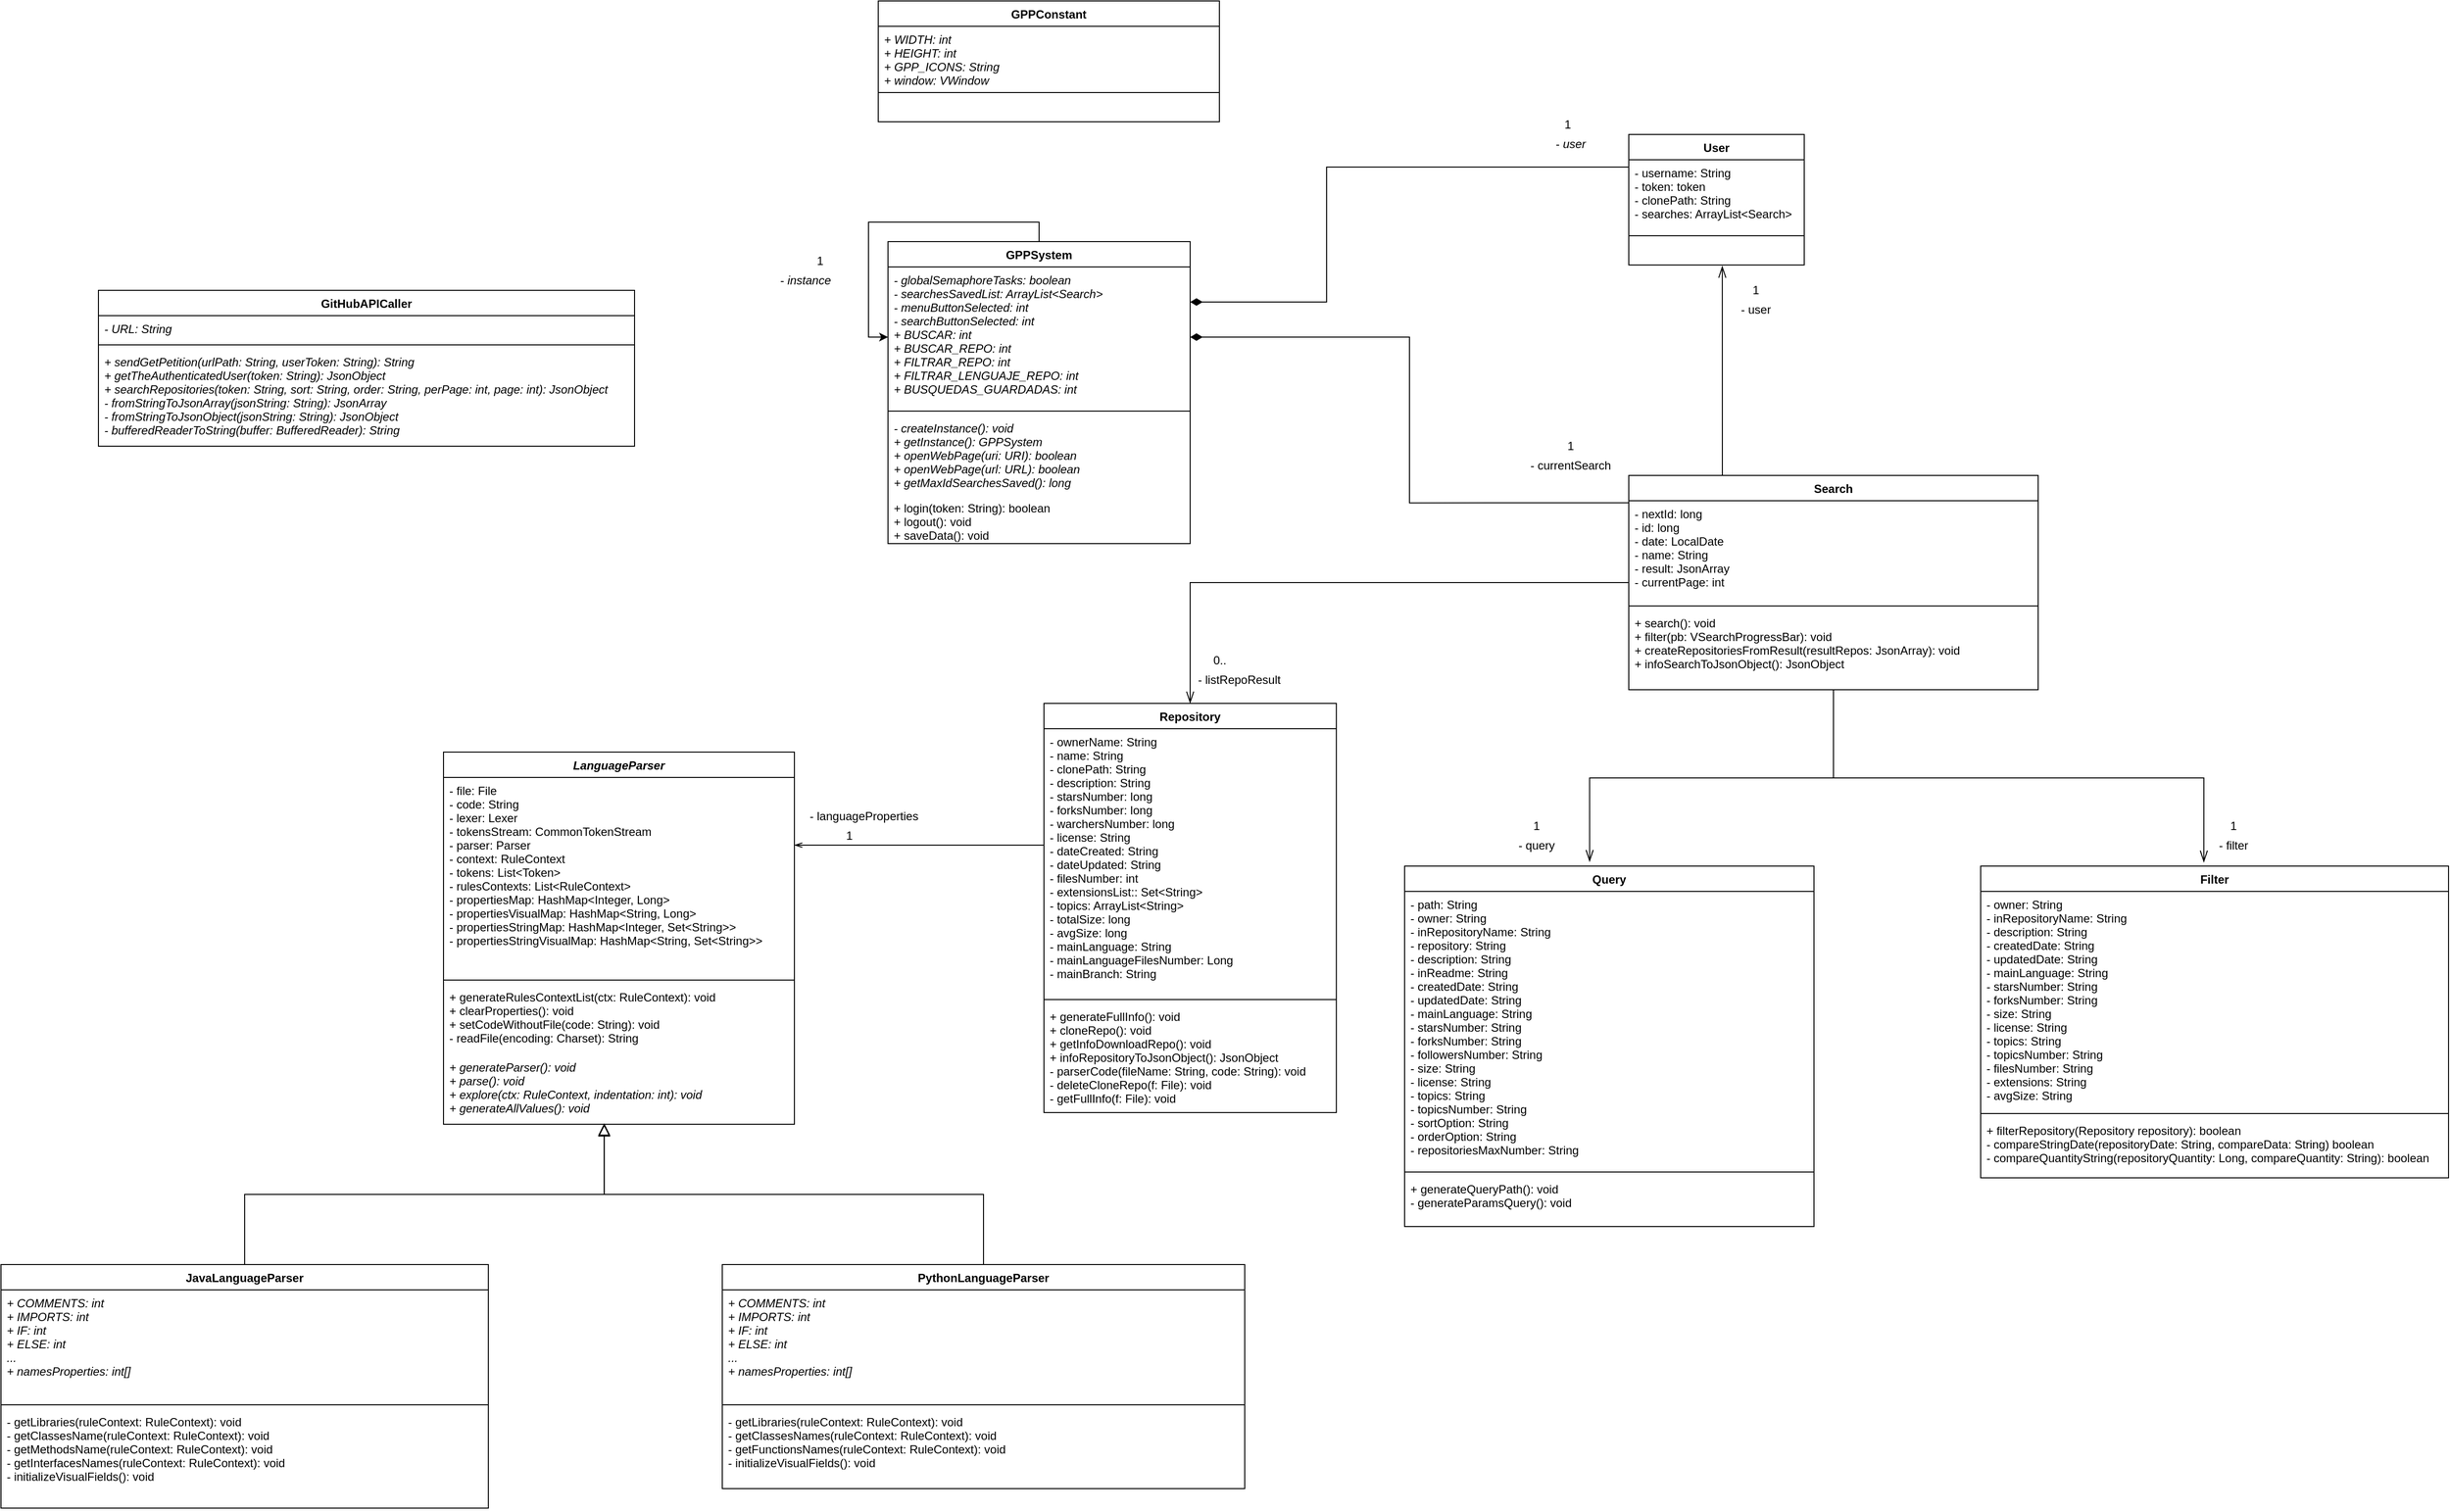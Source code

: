 <mxfile version="18.1.2" type="device"><diagram id="zgPTPG28dwGUit9mS2fD" name="Page-1"><mxGraphModel dx="2249" dy="2074" grid="1" gridSize="10" guides="1" tooltips="1" connect="1" arrows="1" fold="1" page="1" pageScale="1" pageWidth="827" pageHeight="1169" math="0" shadow="0"><root><mxCell id="0"/><mxCell id="1" parent="0"/><mxCell id="E3gFuBUqyBlganyWl93o-1" value="GPPSystem" style="swimlane;fontStyle=1;align=center;verticalAlign=top;childLayout=stackLayout;horizontal=1;startSize=26;horizontalStack=0;resizeParent=1;resizeParentMax=0;resizeLast=0;collapsible=1;marginBottom=0;" parent="1" vertex="1"><mxGeometry x="120" y="50" width="310" height="310" as="geometry"/></mxCell><mxCell id="E3gFuBUqyBlganyWl93o-2" value="- globalSemaphoreTasks: boolean&#10;- searchesSavedList: ArrayList&lt;Search&gt;&#10;- menuButtonSelected: int&#10;- searchButtonSelected: int&#10;+ BUSCAR: int&#10;+ BUSCAR_REPO: int&#10;+ FILTRAR_REPO: int&#10;+ FILTRAR_LENGUAJE_REPO: int&#10;+ BUSQUEDAS_GUARDADAS: int" style="text;strokeColor=none;fillColor=none;align=left;verticalAlign=top;spacingLeft=4;spacingRight=4;overflow=hidden;rotatable=0;points=[[0,0.5],[1,0.5]];portConstraint=eastwest;fontStyle=2" parent="E3gFuBUqyBlganyWl93o-1" vertex="1"><mxGeometry y="26" width="310" height="144" as="geometry"/></mxCell><mxCell id="E3gFuBUqyBlganyWl93o-3" value="" style="line;strokeWidth=1;fillColor=none;align=left;verticalAlign=middle;spacingTop=-1;spacingLeft=3;spacingRight=3;rotatable=0;labelPosition=right;points=[];portConstraint=eastwest;" parent="E3gFuBUqyBlganyWl93o-1" vertex="1"><mxGeometry y="170" width="310" height="8" as="geometry"/></mxCell><mxCell id="E3gFuBUqyBlganyWl93o-4" value="- createInstance(): void&#10;+ getInstance(): GPPSystem&#10;+ openWebPage(uri: URI): boolean&#10;+ openWebPage(url: URL): boolean&#10;+ getMaxIdSearchesSaved(): long" style="text;strokeColor=none;fillColor=none;align=left;verticalAlign=top;spacingLeft=4;spacingRight=4;overflow=hidden;rotatable=0;points=[[0,0.5],[1,0.5]];portConstraint=eastwest;fontStyle=2" parent="E3gFuBUqyBlganyWl93o-1" vertex="1"><mxGeometry y="178" width="310" height="82" as="geometry"/></mxCell><mxCell id="KXOSwfJwveMOK6G_qWiQ-5" style="edgeStyle=orthogonalEdgeStyle;rounded=0;orthogonalLoop=1;jettySize=auto;html=1;" parent="E3gFuBUqyBlganyWl93o-1" source="E3gFuBUqyBlganyWl93o-1" target="E3gFuBUqyBlganyWl93o-2" edge="1"><mxGeometry relative="1" as="geometry"/></mxCell><mxCell id="KXOSwfJwveMOK6G_qWiQ-14" value="+ login(token: String): boolean&#10;+ logout(): void&#10;+ saveData(): void" style="text;strokeColor=none;fillColor=none;align=left;verticalAlign=top;spacingLeft=4;spacingRight=4;overflow=hidden;rotatable=0;points=[[0,0.5],[1,0.5]];portConstraint=eastwest;fontStyle=0" parent="E3gFuBUqyBlganyWl93o-1" vertex="1"><mxGeometry y="260" width="310" height="50" as="geometry"/></mxCell><mxCell id="E3gFuBUqyBlganyWl93o-5" value="GitHubAPICaller" style="swimlane;fontStyle=1;align=center;verticalAlign=top;childLayout=stackLayout;horizontal=1;startSize=26;horizontalStack=0;resizeParent=1;resizeParentMax=0;resizeLast=0;collapsible=1;marginBottom=0;" parent="1" vertex="1"><mxGeometry x="-690" y="100" width="550" height="160" as="geometry"/></mxCell><mxCell id="E3gFuBUqyBlganyWl93o-6" value="- URL: String" style="text;strokeColor=none;fillColor=none;align=left;verticalAlign=top;spacingLeft=4;spacingRight=4;overflow=hidden;rotatable=0;points=[[0,0.5],[1,0.5]];portConstraint=eastwest;fontStyle=2" parent="E3gFuBUqyBlganyWl93o-5" vertex="1"><mxGeometry y="26" width="550" height="26" as="geometry"/></mxCell><mxCell id="E3gFuBUqyBlganyWl93o-7" value="" style="line;strokeWidth=1;fillColor=none;align=left;verticalAlign=middle;spacingTop=-1;spacingLeft=3;spacingRight=3;rotatable=0;labelPosition=right;points=[];portConstraint=eastwest;" parent="E3gFuBUqyBlganyWl93o-5" vertex="1"><mxGeometry y="52" width="550" height="8" as="geometry"/></mxCell><mxCell id="E3gFuBUqyBlganyWl93o-8" value="+ sendGetPetition(urlPath: String, userToken: String): String&#10;+ getTheAuthenticatedUser(token: String): JsonObject&#10;+ searchRepositories(token: String, sort: String, order: String, perPage: int, page: int): JsonObject&#10;- fromStringToJsonArray(jsonString: String): JsonArray&#10;- fromStringToJsonObject(jsonString: String): JsonObject&#10;- bufferedReaderToString(buffer: BufferedReader): String" style="text;strokeColor=none;fillColor=none;align=left;verticalAlign=top;spacingLeft=4;spacingRight=4;overflow=hidden;rotatable=0;points=[[0,0.5],[1,0.5]];portConstraint=eastwest;fontStyle=2" parent="E3gFuBUqyBlganyWl93o-5" vertex="1"><mxGeometry y="60" width="550" height="100" as="geometry"/></mxCell><mxCell id="E3gFuBUqyBlganyWl93o-9" value="LanguageParser" style="swimlane;fontStyle=3;align=center;verticalAlign=top;childLayout=stackLayout;horizontal=1;startSize=26;horizontalStack=0;resizeParent=1;resizeParentMax=0;resizeLast=0;collapsible=1;marginBottom=0;" parent="1" vertex="1"><mxGeometry x="-336" y="574" width="360" height="382" as="geometry"/></mxCell><mxCell id="E3gFuBUqyBlganyWl93o-10" value="- file: File&#10;- code: String&#10;- lexer: Lexer&#10;- tokensStream: CommonTokenStream&#10;- parser: Parser&#10;- context: RuleContext&#10;- tokens: List&lt;Token&gt;&#10;- rulesContexts: List&lt;RuleContext&gt;&#10;- propertiesMap: HashMap&lt;Integer, Long&gt;&#10;- propertiesVisualMap: HashMap&lt;String, Long&gt;&#10;- propertiesStringMap: HashMap&lt;Integer, Set&lt;String&gt;&gt;&#10;- propertiesStringVisualMap: HashMap&lt;String, Set&lt;String&gt;&gt;" style="text;strokeColor=none;fillColor=none;align=left;verticalAlign=top;spacingLeft=4;spacingRight=4;overflow=hidden;rotatable=0;points=[[0,0.5],[1,0.5]];portConstraint=eastwest;" parent="E3gFuBUqyBlganyWl93o-9" vertex="1"><mxGeometry y="26" width="360" height="204" as="geometry"/></mxCell><mxCell id="E3gFuBUqyBlganyWl93o-11" value="" style="line;strokeWidth=1;fillColor=none;align=left;verticalAlign=middle;spacingTop=-1;spacingLeft=3;spacingRight=3;rotatable=0;labelPosition=right;points=[];portConstraint=eastwest;" parent="E3gFuBUqyBlganyWl93o-9" vertex="1"><mxGeometry y="230" width="360" height="8" as="geometry"/></mxCell><mxCell id="1-1cmu_GPOBVhVovSgyz-1" value="+ generateRulesContextList(ctx: RuleContext): void&#10;+ clearProperties(): void&#10;+ setCodeWithoutFile(code: String): void&#10;- readFile(encoding: Charset): String" style="text;strokeColor=none;fillColor=none;align=left;verticalAlign=top;spacingLeft=4;spacingRight=4;overflow=hidden;rotatable=0;points=[[0,0.5],[1,0.5]];portConstraint=eastwest;" vertex="1" parent="E3gFuBUqyBlganyWl93o-9"><mxGeometry y="238" width="360" height="72" as="geometry"/></mxCell><mxCell id="E3gFuBUqyBlganyWl93o-12" value="+ generateParser(): void&#10;+ parse(): void&#10;+ explore(ctx: RuleContext, indentation: int): void&#10;+ generateAllValues(): void" style="text;strokeColor=none;fillColor=none;align=left;verticalAlign=top;spacingLeft=4;spacingRight=4;overflow=hidden;rotatable=0;points=[[0,0.5],[1,0.5]];portConstraint=eastwest;fontStyle=2" parent="E3gFuBUqyBlganyWl93o-9" vertex="1"><mxGeometry y="310" width="360" height="72" as="geometry"/></mxCell><mxCell id="1-1cmu_GPOBVhVovSgyz-2" style="edgeStyle=orthogonalEdgeStyle;rounded=0;orthogonalLoop=1;jettySize=auto;html=1;entryX=0.458;entryY=0.986;entryDx=0;entryDy=0;entryPerimeter=0;endArrow=block;endFill=0;endSize=10;" edge="1" parent="1" source="E3gFuBUqyBlganyWl93o-13" target="E3gFuBUqyBlganyWl93o-12"><mxGeometry relative="1" as="geometry"/></mxCell><mxCell id="E3gFuBUqyBlganyWl93o-13" value="JavaLanguageParser" style="swimlane;fontStyle=1;align=center;verticalAlign=top;childLayout=stackLayout;horizontal=1;startSize=26;horizontalStack=0;resizeParent=1;resizeParentMax=0;resizeLast=0;collapsible=1;marginBottom=0;" parent="1" vertex="1"><mxGeometry x="-790" y="1100" width="500" height="250" as="geometry"/></mxCell><mxCell id="E3gFuBUqyBlganyWl93o-14" value="+ COMMENTS: int&#10;+ IMPORTS: int&#10;+ IF: int&#10;+ ELSE: int&#10;...&#10;+ namesProperties: int[]" style="text;strokeColor=none;fillColor=none;align=left;verticalAlign=top;spacingLeft=4;spacingRight=4;overflow=hidden;rotatable=0;points=[[0,0.5],[1,0.5]];portConstraint=eastwest;fontStyle=2" parent="E3gFuBUqyBlganyWl93o-13" vertex="1"><mxGeometry y="26" width="500" height="114" as="geometry"/></mxCell><mxCell id="E3gFuBUqyBlganyWl93o-15" value="" style="line;strokeWidth=1;fillColor=none;align=left;verticalAlign=middle;spacingTop=-1;spacingLeft=3;spacingRight=3;rotatable=0;labelPosition=right;points=[];portConstraint=eastwest;" parent="E3gFuBUqyBlganyWl93o-13" vertex="1"><mxGeometry y="140" width="500" height="8" as="geometry"/></mxCell><mxCell id="E3gFuBUqyBlganyWl93o-16" value="- getLibraries(ruleContext: RuleContext): void&#10;- getClassesName(ruleContext: RuleContext): void&#10;- getMethodsName(ruleContext: RuleContext): void&#10;- getInterfacesNames(ruleContext: RuleContext): void&#10;- initializeVisualFields(): void&#10;" style="text;strokeColor=none;fillColor=none;align=left;verticalAlign=top;spacingLeft=4;spacingRight=4;overflow=hidden;rotatable=0;points=[[0,0.5],[1,0.5]];portConstraint=eastwest;" parent="E3gFuBUqyBlganyWl93o-13" vertex="1"><mxGeometry y="148" width="500" height="102" as="geometry"/></mxCell><mxCell id="1-1cmu_GPOBVhVovSgyz-4" style="edgeStyle=orthogonalEdgeStyle;rounded=0;orthogonalLoop=1;jettySize=auto;html=1;entryX=0.458;entryY=1;entryDx=0;entryDy=0;entryPerimeter=0;endArrow=block;endFill=0;endSize=10;" edge="1" parent="1" source="E3gFuBUqyBlganyWl93o-17" target="E3gFuBUqyBlganyWl93o-12"><mxGeometry relative="1" as="geometry"/></mxCell><mxCell id="E3gFuBUqyBlganyWl93o-17" value="PythonLanguageParser" style="swimlane;fontStyle=1;align=center;verticalAlign=top;childLayout=stackLayout;horizontal=1;startSize=26;horizontalStack=0;resizeParent=1;resizeParentMax=0;resizeLast=0;collapsible=1;marginBottom=0;" parent="1" vertex="1"><mxGeometry x="-50" y="1100" width="536" height="230" as="geometry"/></mxCell><mxCell id="E3gFuBUqyBlganyWl93o-18" value="+ COMMENTS: int&#10;+ IMPORTS: int&#10;+ IF: int&#10;+ ELSE: int&#10;...&#10;+ namesProperties: int[]" style="text;strokeColor=none;fillColor=none;align=left;verticalAlign=top;spacingLeft=4;spacingRight=4;overflow=hidden;rotatable=0;points=[[0,0.5],[1,0.5]];portConstraint=eastwest;fontStyle=2" parent="E3gFuBUqyBlganyWl93o-17" vertex="1"><mxGeometry y="26" width="536" height="114" as="geometry"/></mxCell><mxCell id="E3gFuBUqyBlganyWl93o-19" value="" style="line;strokeWidth=1;fillColor=none;align=left;verticalAlign=middle;spacingTop=-1;spacingLeft=3;spacingRight=3;rotatable=0;labelPosition=right;points=[];portConstraint=eastwest;" parent="E3gFuBUqyBlganyWl93o-17" vertex="1"><mxGeometry y="140" width="536" height="8" as="geometry"/></mxCell><mxCell id="E3gFuBUqyBlganyWl93o-20" value="- getLibraries(ruleContext: RuleContext): void&#10;- getClassesNames(ruleContext: RuleContext): void&#10;- getFunctionsNames(ruleContext: RuleContext): void&#10;- initializeVisualFields(): void" style="text;strokeColor=none;fillColor=none;align=left;verticalAlign=top;spacingLeft=4;spacingRight=4;overflow=hidden;rotatable=0;points=[[0,0.5],[1,0.5]];portConstraint=eastwest;" parent="E3gFuBUqyBlganyWl93o-17" vertex="1"><mxGeometry y="148" width="536" height="82" as="geometry"/></mxCell><mxCell id="E3gFuBUqyBlganyWl93o-21" value="Filter" style="swimlane;fontStyle=1;align=center;verticalAlign=top;childLayout=stackLayout;horizontal=1;startSize=26;horizontalStack=0;resizeParent=1;resizeParentMax=0;resizeLast=0;collapsible=1;marginBottom=0;" parent="1" vertex="1"><mxGeometry x="1241" y="691" width="480" height="320" as="geometry"/></mxCell><mxCell id="E3gFuBUqyBlganyWl93o-22" value="- owner: String&#10;- inRepositoryName: String&#10;- description: String&#10;- createdDate: String&#10;- updatedDate: String&#10;- mainLanguage: String&#10;- starsNumber: String&#10;- forksNumber: String&#10;- size: String&#10;- license: String&#10;- topics: String&#10;- topicsNumber: String&#10;- filesNumber: String&#10;- extensions: String&#10;- avgSize: String" style="text;strokeColor=none;fillColor=none;align=left;verticalAlign=top;spacingLeft=4;spacingRight=4;overflow=hidden;rotatable=0;points=[[0,0.5],[1,0.5]];portConstraint=eastwest;" parent="E3gFuBUqyBlganyWl93o-21" vertex="1"><mxGeometry y="26" width="480" height="224" as="geometry"/></mxCell><mxCell id="E3gFuBUqyBlganyWl93o-23" value="" style="line;strokeWidth=1;fillColor=none;align=left;verticalAlign=middle;spacingTop=-1;spacingLeft=3;spacingRight=3;rotatable=0;labelPosition=right;points=[];portConstraint=eastwest;" parent="E3gFuBUqyBlganyWl93o-21" vertex="1"><mxGeometry y="250" width="480" height="8" as="geometry"/></mxCell><mxCell id="E3gFuBUqyBlganyWl93o-24" value="+ filterRepository(Repository repository): boolean&#10;- compareStringDate(repositoryDate: String, compareData: String) boolean&#10;- compareQuantityString(repositoryQuantity: Long, compareQuantity: String): boolean" style="text;strokeColor=none;fillColor=none;align=left;verticalAlign=top;spacingLeft=4;spacingRight=4;overflow=hidden;rotatable=0;points=[[0,0.5],[1,0.5]];portConstraint=eastwest;" parent="E3gFuBUqyBlganyWl93o-21" vertex="1"><mxGeometry y="258" width="480" height="62" as="geometry"/></mxCell><mxCell id="E3gFuBUqyBlganyWl93o-26" value="Query" style="swimlane;fontStyle=1;align=center;verticalAlign=top;childLayout=stackLayout;horizontal=1;startSize=26;horizontalStack=0;resizeParent=1;resizeParentMax=0;resizeLast=0;collapsible=1;marginBottom=0;" parent="1" vertex="1"><mxGeometry x="650" y="691" width="420" height="370" as="geometry"/></mxCell><mxCell id="E3gFuBUqyBlganyWl93o-27" value="- path: String&#10;- owner: String&#10;- inRepositoryName: String&#10;- repository: String&#10;- description: String&#10;- inReadme: String&#10;- createdDate: String&#10;- updatedDate: String&#10;- mainLanguage: String&#10;- starsNumber: String&#10;- forksNumber: String&#10;- followersNumber: String&#10;- size: String&#10;- license: String&#10;- topics: String&#10;- topicsNumber: String&#10;- sortOption: String&#10;- orderOption: String&#10;- repositoriesMaxNumber: String" style="text;strokeColor=none;fillColor=none;align=left;verticalAlign=top;spacingLeft=4;spacingRight=4;overflow=hidden;rotatable=0;points=[[0,0.5],[1,0.5]];portConstraint=eastwest;" parent="E3gFuBUqyBlganyWl93o-26" vertex="1"><mxGeometry y="26" width="420" height="284" as="geometry"/></mxCell><mxCell id="E3gFuBUqyBlganyWl93o-28" value="" style="line;strokeWidth=1;fillColor=none;align=left;verticalAlign=middle;spacingTop=-1;spacingLeft=3;spacingRight=3;rotatable=0;labelPosition=right;points=[];portConstraint=eastwest;" parent="E3gFuBUqyBlganyWl93o-26" vertex="1"><mxGeometry y="310" width="420" height="8" as="geometry"/></mxCell><mxCell id="E3gFuBUqyBlganyWl93o-29" value="+ generateQueryPath(): void&#10;- generateParamsQuery(): void" style="text;strokeColor=none;fillColor=none;align=left;verticalAlign=top;spacingLeft=4;spacingRight=4;overflow=hidden;rotatable=0;points=[[0,0.5],[1,0.5]];portConstraint=eastwest;" parent="E3gFuBUqyBlganyWl93o-26" vertex="1"><mxGeometry y="318" width="420" height="52" as="geometry"/></mxCell><mxCell id="1-1cmu_GPOBVhVovSgyz-5" style="edgeStyle=orthogonalEdgeStyle;rounded=0;orthogonalLoop=1;jettySize=auto;html=1;entryX=0.452;entryY=-0.012;entryDx=0;entryDy=0;entryPerimeter=0;endArrow=openThin;endFill=0;endSize=10;" edge="1" parent="1" source="E3gFuBUqyBlganyWl93o-30" target="E3gFuBUqyBlganyWl93o-26"><mxGeometry relative="1" as="geometry"/></mxCell><mxCell id="1-1cmu_GPOBVhVovSgyz-9" style="edgeStyle=orthogonalEdgeStyle;rounded=0;orthogonalLoop=1;jettySize=auto;html=1;entryX=0.477;entryY=-0.012;entryDx=0;entryDy=0;entryPerimeter=0;endArrow=openThin;endFill=0;endSize=10;" edge="1" parent="1" source="E3gFuBUqyBlganyWl93o-30" target="E3gFuBUqyBlganyWl93o-21"><mxGeometry relative="1" as="geometry"/></mxCell><mxCell id="1-1cmu_GPOBVhVovSgyz-12" style="edgeStyle=orthogonalEdgeStyle;rounded=0;orthogonalLoop=1;jettySize=auto;html=1;entryX=0.533;entryY=1.038;entryDx=0;entryDy=0;entryPerimeter=0;endArrow=openThin;endFill=0;endSize=10;" edge="1" parent="1" source="E3gFuBUqyBlganyWl93o-30" target="E3gFuBUqyBlganyWl93o-41"><mxGeometry relative="1" as="geometry"><Array as="points"><mxPoint x="976" y="240"/><mxPoint x="976" y="240"/></Array></mxGeometry></mxCell><mxCell id="1-1cmu_GPOBVhVovSgyz-15" style="edgeStyle=orthogonalEdgeStyle;rounded=0;orthogonalLoop=1;jettySize=auto;html=1;endArrow=openThin;endFill=0;endSize=10;" edge="1" parent="1" source="E3gFuBUqyBlganyWl93o-30" target="E3gFuBUqyBlganyWl93o-34"><mxGeometry relative="1" as="geometry"/></mxCell><mxCell id="E3gFuBUqyBlganyWl93o-30" value="Search" style="swimlane;fontStyle=1;align=center;verticalAlign=top;childLayout=stackLayout;horizontal=1;startSize=26;horizontalStack=0;resizeParent=1;resizeParentMax=0;resizeLast=0;collapsible=1;marginBottom=0;" parent="1" vertex="1"><mxGeometry x="880" y="290" width="420" height="220" as="geometry"/></mxCell><mxCell id="E3gFuBUqyBlganyWl93o-31" value="- nextId: long&#10;- id: long&#10;- date: LocalDate&#10;- name: String&#10;- result: JsonArray&#10;- currentPage: int" style="text;strokeColor=none;fillColor=none;align=left;verticalAlign=top;spacingLeft=4;spacingRight=4;overflow=hidden;rotatable=0;points=[[0,0.5],[1,0.5]];portConstraint=eastwest;" parent="E3gFuBUqyBlganyWl93o-30" vertex="1"><mxGeometry y="26" width="420" height="104" as="geometry"/></mxCell><mxCell id="E3gFuBUqyBlganyWl93o-32" value="" style="line;strokeWidth=1;fillColor=none;align=left;verticalAlign=middle;spacingTop=-1;spacingLeft=3;spacingRight=3;rotatable=0;labelPosition=right;points=[];portConstraint=eastwest;" parent="E3gFuBUqyBlganyWl93o-30" vertex="1"><mxGeometry y="130" width="420" height="8" as="geometry"/></mxCell><mxCell id="E3gFuBUqyBlganyWl93o-33" value="+ search(): void&#10;+ filter(pb: VSearchProgressBar): void&#10;+ createRepositoriesFromResult(resultRepos: JsonArray): void&#10;+ infoSearchToJsonObject(): JsonObject" style="text;strokeColor=none;fillColor=none;align=left;verticalAlign=top;spacingLeft=4;spacingRight=4;overflow=hidden;rotatable=0;points=[[0,0.5],[1,0.5]];portConstraint=eastwest;" parent="E3gFuBUqyBlganyWl93o-30" vertex="1"><mxGeometry y="138" width="420" height="82" as="geometry"/></mxCell><mxCell id="KXOSwfJwveMOK6G_qWiQ-15" style="edgeStyle=orthogonalEdgeStyle;rounded=0;orthogonalLoop=1;jettySize=auto;html=1;entryX=1;entryY=0.25;entryDx=0;entryDy=0;startArrow=none;startFill=0;endArrow=openThin;endFill=0;startSize=10;" parent="1" source="E3gFuBUqyBlganyWl93o-34" target="E3gFuBUqyBlganyWl93o-9" edge="1"><mxGeometry relative="1" as="geometry"><Array as="points"><mxPoint x="90" y="670"/></Array></mxGeometry></mxCell><mxCell id="E3gFuBUqyBlganyWl93o-34" value="Repository" style="swimlane;fontStyle=1;align=center;verticalAlign=top;childLayout=stackLayout;horizontal=1;startSize=26;horizontalStack=0;resizeParent=1;resizeParentMax=0;resizeLast=0;collapsible=1;marginBottom=0;" parent="1" vertex="1"><mxGeometry x="280" y="524" width="300" height="420" as="geometry"/></mxCell><mxCell id="E3gFuBUqyBlganyWl93o-35" value="- ownerName: String&#10;- name: String&#10;- clonePath: String&#10;- description: String&#10;- starsNumber: long&#10;- forksNumber: long&#10;- warchersNumber: long&#10;- license: String&#10;- dateCreated: String&#10;- dateUpdated: String&#10;- filesNumber: int&#10;- extensionsList:: Set&lt;String&gt;&#10;- topics: ArrayList&lt;String&gt;&#10;- totalSize: long&#10;- avgSize: long&#10;- mainLanguage: String&#10;- mainLanguageFilesNumber: Long&#10;- mainBranch: String" style="text;strokeColor=none;fillColor=none;align=left;verticalAlign=top;spacingLeft=4;spacingRight=4;overflow=hidden;rotatable=0;points=[[0,0.5],[1,0.5]];portConstraint=eastwest;" parent="E3gFuBUqyBlganyWl93o-34" vertex="1"><mxGeometry y="26" width="300" height="274" as="geometry"/></mxCell><mxCell id="E3gFuBUqyBlganyWl93o-36" value="" style="line;strokeWidth=1;fillColor=none;align=left;verticalAlign=middle;spacingTop=-1;spacingLeft=3;spacingRight=3;rotatable=0;labelPosition=right;points=[];portConstraint=eastwest;" parent="E3gFuBUqyBlganyWl93o-34" vertex="1"><mxGeometry y="300" width="300" height="8" as="geometry"/></mxCell><mxCell id="E3gFuBUqyBlganyWl93o-37" value="+ generateFullInfo(): void&#10;+ cloneRepo(): void&#10;+ getInfoDownloadRepo(): void&#10;+ infoRepositoryToJsonObject(): JsonObject&#10;- parserCode(fileName: String, code: String): void&#10;- deleteCloneRepo(f: File): void&#10;- getFullInfo(f: File): void&#10;" style="text;strokeColor=none;fillColor=none;align=left;verticalAlign=top;spacingLeft=4;spacingRight=4;overflow=hidden;rotatable=0;points=[[0,0.5],[1,0.5]];portConstraint=eastwest;" parent="E3gFuBUqyBlganyWl93o-34" vertex="1"><mxGeometry y="308" width="300" height="112" as="geometry"/></mxCell><mxCell id="E3gFuBUqyBlganyWl93o-38" value="User" style="swimlane;fontStyle=1;align=center;verticalAlign=top;childLayout=stackLayout;horizontal=1;startSize=26;horizontalStack=0;resizeParent=1;resizeParentMax=0;resizeLast=0;collapsible=1;marginBottom=0;" parent="1" vertex="1"><mxGeometry x="880" y="-60" width="180" height="134" as="geometry"/></mxCell><mxCell id="E3gFuBUqyBlganyWl93o-39" value="- username: String&#10;- token: token&#10;- clonePath: String&#10;- searches: ArrayList&lt;Search&gt;" style="text;strokeColor=none;fillColor=none;align=left;verticalAlign=top;spacingLeft=4;spacingRight=4;overflow=hidden;rotatable=0;points=[[0,0.5],[1,0.5]];portConstraint=eastwest;" parent="E3gFuBUqyBlganyWl93o-38" vertex="1"><mxGeometry y="26" width="180" height="74" as="geometry"/></mxCell><mxCell id="E3gFuBUqyBlganyWl93o-40" value="" style="line;strokeWidth=1;fillColor=none;align=left;verticalAlign=middle;spacingTop=-1;spacingLeft=3;spacingRight=3;rotatable=0;labelPosition=right;points=[];portConstraint=eastwest;" parent="E3gFuBUqyBlganyWl93o-38" vertex="1"><mxGeometry y="100" width="180" height="8" as="geometry"/></mxCell><mxCell id="E3gFuBUqyBlganyWl93o-41" value=" " style="text;strokeColor=none;fillColor=none;align=left;verticalAlign=top;spacingLeft=4;spacingRight=4;overflow=hidden;rotatable=0;points=[[0,0.5],[1,0.5]];portConstraint=eastwest;" parent="E3gFuBUqyBlganyWl93o-38" vertex="1"><mxGeometry y="108" width="180" height="26" as="geometry"/></mxCell><mxCell id="KXOSwfJwveMOK6G_qWiQ-1" value="GPPConstant" style="swimlane;fontStyle=1;align=center;verticalAlign=top;childLayout=stackLayout;horizontal=1;startSize=26;horizontalStack=0;resizeParent=1;resizeParentMax=0;resizeLast=0;collapsible=1;marginBottom=0;" parent="1" vertex="1"><mxGeometry x="110" y="-197" width="350" height="124" as="geometry"/></mxCell><mxCell id="KXOSwfJwveMOK6G_qWiQ-2" value="+ WIDTH: int&#10;+ HEIGHT: int&#10;+ GPP_ICONS: String&#10;+ window: VWindow" style="text;strokeColor=none;fillColor=none;align=left;verticalAlign=top;spacingLeft=4;spacingRight=4;overflow=hidden;rotatable=0;points=[[0,0.5],[1,0.5]];portConstraint=eastwest;fontStyle=2" parent="KXOSwfJwveMOK6G_qWiQ-1" vertex="1"><mxGeometry y="26" width="350" height="64" as="geometry"/></mxCell><mxCell id="KXOSwfJwveMOK6G_qWiQ-3" value="" style="line;strokeWidth=1;fillColor=none;align=left;verticalAlign=middle;spacingTop=-1;spacingLeft=3;spacingRight=3;rotatable=0;labelPosition=right;points=[];portConstraint=eastwest;" parent="KXOSwfJwveMOK6G_qWiQ-1" vertex="1"><mxGeometry y="90" width="350" height="8" as="geometry"/></mxCell><mxCell id="KXOSwfJwveMOK6G_qWiQ-4" value=" " style="text;strokeColor=none;fillColor=none;align=left;verticalAlign=top;spacingLeft=4;spacingRight=4;overflow=hidden;rotatable=0;points=[[0,0.5],[1,0.5]];portConstraint=eastwest;" parent="KXOSwfJwveMOK6G_qWiQ-1" vertex="1"><mxGeometry y="98" width="350" height="26" as="geometry"/></mxCell><mxCell id="KXOSwfJwveMOK6G_qWiQ-6" value="- &lt;i&gt;instance&lt;/i&gt;" style="text;html=1;align=center;verticalAlign=middle;resizable=0;points=[];autosize=1;strokeColor=none;fillColor=none;" parent="1" vertex="1"><mxGeometry y="80" width="70" height="20" as="geometry"/></mxCell><mxCell id="KXOSwfJwveMOK6G_qWiQ-7" value="1" style="text;html=1;align=center;verticalAlign=middle;resizable=0;points=[];autosize=1;strokeColor=none;fillColor=none;" parent="1" vertex="1"><mxGeometry x="40" y="60" width="20" height="20" as="geometry"/></mxCell><mxCell id="KXOSwfJwveMOK6G_qWiQ-8" style="edgeStyle=orthogonalEdgeStyle;rounded=0;orthogonalLoop=1;jettySize=auto;html=1;entryX=0;entryY=0.25;entryDx=0;entryDy=0;startArrow=diamondThin;startFill=1;endArrow=none;endFill=0;startSize=10;" parent="1" source="E3gFuBUqyBlganyWl93o-2" target="E3gFuBUqyBlganyWl93o-38" edge="1"><mxGeometry relative="1" as="geometry"><Array as="points"><mxPoint x="570" y="112"/></Array></mxGeometry></mxCell><mxCell id="KXOSwfJwveMOK6G_qWiQ-9" value="1" style="text;html=1;align=center;verticalAlign=middle;resizable=0;points=[];autosize=1;strokeColor=none;fillColor=none;" parent="1" vertex="1"><mxGeometry x="807" y="-80" width="20" height="20" as="geometry"/></mxCell><mxCell id="KXOSwfJwveMOK6G_qWiQ-10" value="- &lt;i&gt;user&lt;/i&gt;" style="text;html=1;align=center;verticalAlign=middle;resizable=0;points=[];autosize=1;strokeColor=none;fillColor=none;" parent="1" vertex="1"><mxGeometry x="795" y="-60" width="50" height="20" as="geometry"/></mxCell><mxCell id="KXOSwfJwveMOK6G_qWiQ-11" style="edgeStyle=orthogonalEdgeStyle;rounded=0;orthogonalLoop=1;jettySize=auto;html=1;entryX=0;entryY=0.128;entryDx=0;entryDy=0;entryPerimeter=0;startArrow=diamondThin;startFill=1;endArrow=none;endFill=0;startSize=10;" parent="1" source="E3gFuBUqyBlganyWl93o-2" target="E3gFuBUqyBlganyWl93o-30" edge="1"><mxGeometry relative="1" as="geometry"/></mxCell><mxCell id="KXOSwfJwveMOK6G_qWiQ-12" value="1" style="text;html=1;align=center;verticalAlign=middle;resizable=0;points=[];autosize=1;strokeColor=none;fillColor=none;" parent="1" vertex="1"><mxGeometry x="810" y="250" width="20" height="20" as="geometry"/></mxCell><mxCell id="KXOSwfJwveMOK6G_qWiQ-13" value="- currentSearch" style="text;html=1;align=center;verticalAlign=middle;resizable=0;points=[];autosize=1;strokeColor=none;fillColor=none;" parent="1" vertex="1"><mxGeometry x="770" y="270" width="100" height="20" as="geometry"/></mxCell><mxCell id="KXOSwfJwveMOK6G_qWiQ-16" value="1" style="text;html=1;align=center;verticalAlign=middle;resizable=0;points=[];autosize=1;strokeColor=none;fillColor=none;" parent="1" vertex="1"><mxGeometry x="70" y="650" width="20" height="20" as="geometry"/></mxCell><mxCell id="KXOSwfJwveMOK6G_qWiQ-17" value="- languageProperties" style="text;html=1;align=center;verticalAlign=middle;resizable=0;points=[];autosize=1;strokeColor=none;fillColor=none;" parent="1" vertex="1"><mxGeometry x="30" y="630" width="130" height="20" as="geometry"/></mxCell><mxCell id="1-1cmu_GPOBVhVovSgyz-6" value="1" style="text;html=1;align=center;verticalAlign=middle;resizable=0;points=[];autosize=1;strokeColor=none;fillColor=none;" vertex="1" parent="1"><mxGeometry x="775" y="640" width="20" height="20" as="geometry"/></mxCell><mxCell id="1-1cmu_GPOBVhVovSgyz-8" value="-&amp;nbsp;query" style="text;html=1;align=center;verticalAlign=middle;resizable=0;points=[];autosize=1;strokeColor=none;fillColor=none;" vertex="1" parent="1"><mxGeometry x="760" y="660" width="50" height="20" as="geometry"/></mxCell><mxCell id="1-1cmu_GPOBVhVovSgyz-10" value="1" style="text;html=1;align=center;verticalAlign=middle;resizable=0;points=[];autosize=1;strokeColor=none;fillColor=none;" vertex="1" parent="1"><mxGeometry x="1490" y="640" width="20" height="20" as="geometry"/></mxCell><mxCell id="1-1cmu_GPOBVhVovSgyz-11" value="- filter" style="text;html=1;align=center;verticalAlign=middle;resizable=0;points=[];autosize=1;strokeColor=none;fillColor=none;" vertex="1" parent="1"><mxGeometry x="1475" y="660" width="50" height="20" as="geometry"/></mxCell><mxCell id="1-1cmu_GPOBVhVovSgyz-13" value="1" style="text;html=1;align=center;verticalAlign=middle;resizable=0;points=[];autosize=1;strokeColor=none;fillColor=none;" vertex="1" parent="1"><mxGeometry x="1000" y="90" width="20" height="20" as="geometry"/></mxCell><mxCell id="1-1cmu_GPOBVhVovSgyz-14" value="- user" style="text;html=1;align=center;verticalAlign=middle;resizable=0;points=[];autosize=1;strokeColor=none;fillColor=none;" vertex="1" parent="1"><mxGeometry x="985" y="110" width="50" height="20" as="geometry"/></mxCell><mxCell id="1-1cmu_GPOBVhVovSgyz-16" value="0.." style="text;html=1;align=center;verticalAlign=middle;resizable=0;points=[];autosize=1;strokeColor=none;fillColor=none;" vertex="1" parent="1"><mxGeometry x="445" y="470" width="30" height="20" as="geometry"/></mxCell><mxCell id="1-1cmu_GPOBVhVovSgyz-17" value="- listRepoResult" style="text;html=1;align=center;verticalAlign=middle;resizable=0;points=[];autosize=1;strokeColor=none;fillColor=none;" vertex="1" parent="1"><mxGeometry x="430" y="490" width="100" height="20" as="geometry"/></mxCell></root></mxGraphModel></diagram></mxfile>